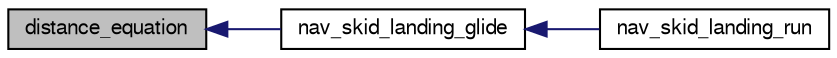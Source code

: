digraph "distance_equation"
{
  edge [fontname="FreeSans",fontsize="10",labelfontname="FreeSans",labelfontsize="10"];
  node [fontname="FreeSans",fontsize="10",shape=record];
  rankdir="LR";
  Node1 [label="distance_equation",height=0.2,width=0.4,color="black", fillcolor="grey75", style="filled", fontcolor="black"];
  Node1 -> Node2 [dir="back",color="midnightblue",fontsize="10",style="solid",fontname="FreeSans"];
  Node2 [label="nav_skid_landing_glide",height=0.2,width=0.4,color="black", fillcolor="white", style="filled",URL="$nav__skid__landing_8h.html#abfdda49f3569365fece4d6364b298d30"];
  Node2 -> Node3 [dir="back",color="midnightblue",fontsize="10",style="solid",fontname="FreeSans"];
  Node3 [label="nav_skid_landing_run",height=0.2,width=0.4,color="black", fillcolor="white", style="filled",URL="$nav__skid__landing_8h.html#a1da9c6326a3875826fe10de3b880f04c"];
}
